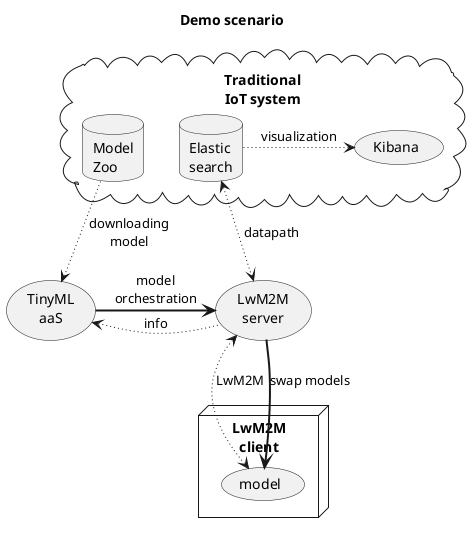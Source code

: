 @startuml
title Demo scenario

cloud "Traditional\nIoT system" {
      database "Model\nZoo" as MZ
      database "Elastic\nsearch" as ES
      (Kibana)
}

node LwM2M\nclient {
     (model)
}

ES -[dotted]> (Kibana) : visualization
(LwM2M\nserver) <-[dotted]up-> ES : datapath
(model) <-[dotted]up-> (LwM2M\nserver) : LwM2M
(model) <-[bold]up- (LwM2M\nserver) : swap models

(TinyML\naaS) <-[dotted]up- MZ : downloading\nmodel
(TinyML\naaS) -[bold]> (LwM2M\nserver) : model\norchestration
(TinyML\naaS) <-[dotted] (LwM2M\nserver) : info

@enduml
